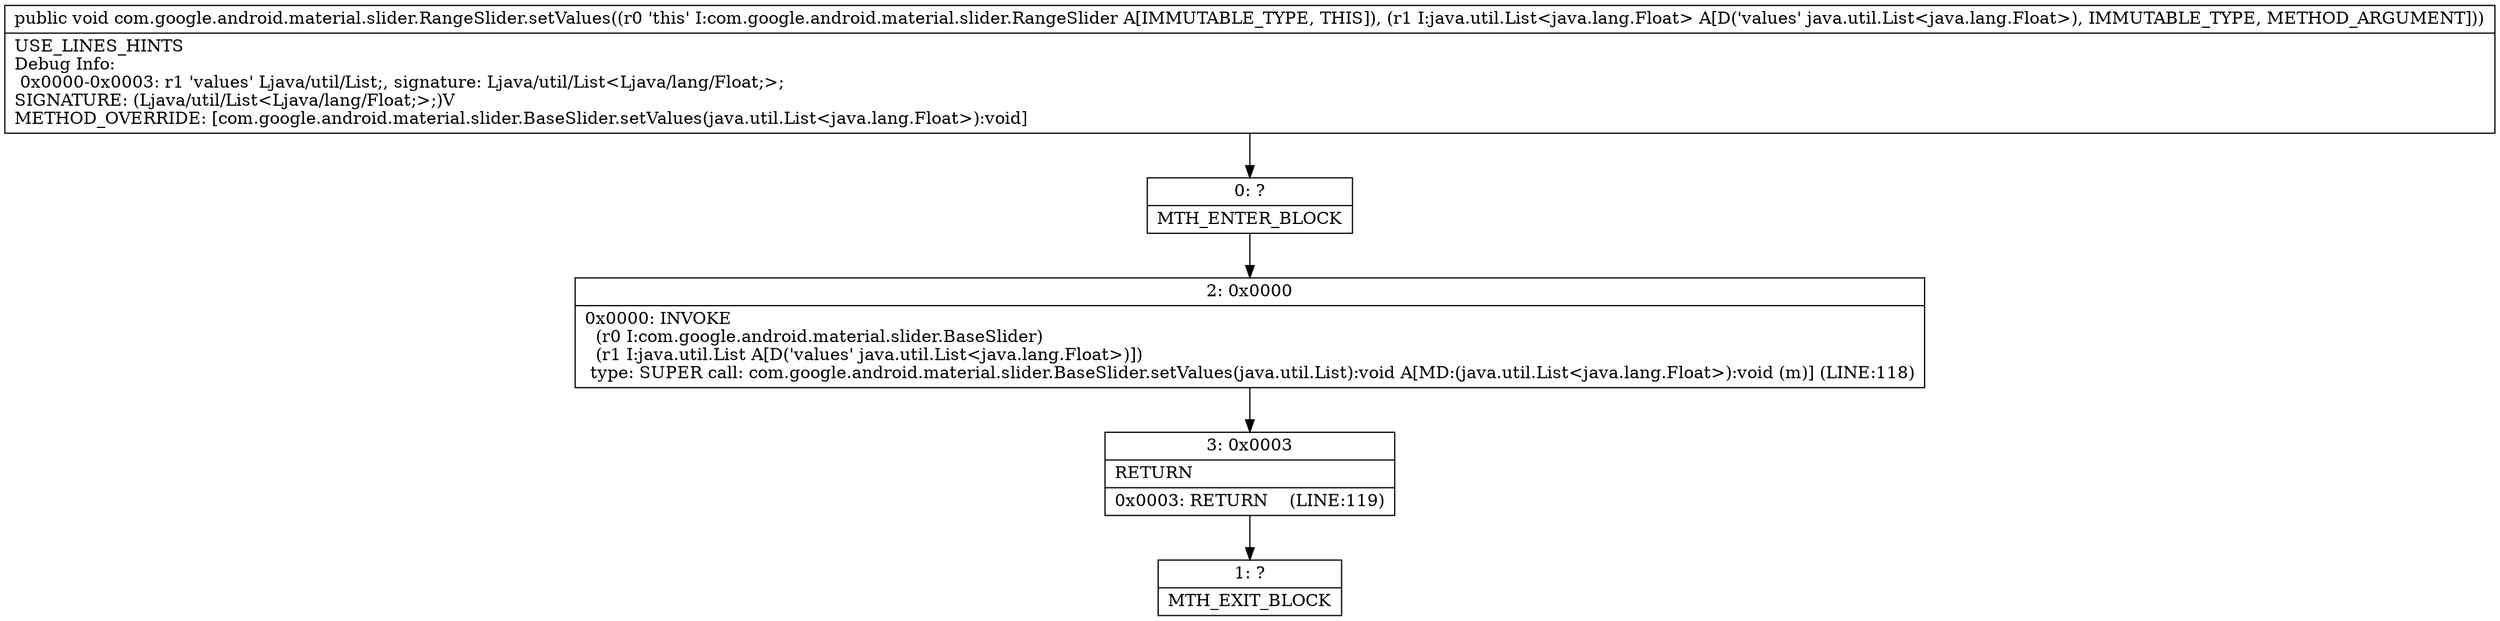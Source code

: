 digraph "CFG forcom.google.android.material.slider.RangeSlider.setValues(Ljava\/util\/List;)V" {
Node_0 [shape=record,label="{0\:\ ?|MTH_ENTER_BLOCK\l}"];
Node_2 [shape=record,label="{2\:\ 0x0000|0x0000: INVOKE  \l  (r0 I:com.google.android.material.slider.BaseSlider)\l  (r1 I:java.util.List A[D('values' java.util.List\<java.lang.Float\>)])\l type: SUPER call: com.google.android.material.slider.BaseSlider.setValues(java.util.List):void A[MD:(java.util.List\<java.lang.Float\>):void (m)] (LINE:118)\l}"];
Node_3 [shape=record,label="{3\:\ 0x0003|RETURN\l|0x0003: RETURN    (LINE:119)\l}"];
Node_1 [shape=record,label="{1\:\ ?|MTH_EXIT_BLOCK\l}"];
MethodNode[shape=record,label="{public void com.google.android.material.slider.RangeSlider.setValues((r0 'this' I:com.google.android.material.slider.RangeSlider A[IMMUTABLE_TYPE, THIS]), (r1 I:java.util.List\<java.lang.Float\> A[D('values' java.util.List\<java.lang.Float\>), IMMUTABLE_TYPE, METHOD_ARGUMENT]))  | USE_LINES_HINTS\lDebug Info:\l  0x0000\-0x0003: r1 'values' Ljava\/util\/List;, signature: Ljava\/util\/List\<Ljava\/lang\/Float;\>;\lSIGNATURE: (Ljava\/util\/List\<Ljava\/lang\/Float;\>;)V\lMETHOD_OVERRIDE: [com.google.android.material.slider.BaseSlider.setValues(java.util.List\<java.lang.Float\>):void]\l}"];
MethodNode -> Node_0;Node_0 -> Node_2;
Node_2 -> Node_3;
Node_3 -> Node_1;
}

